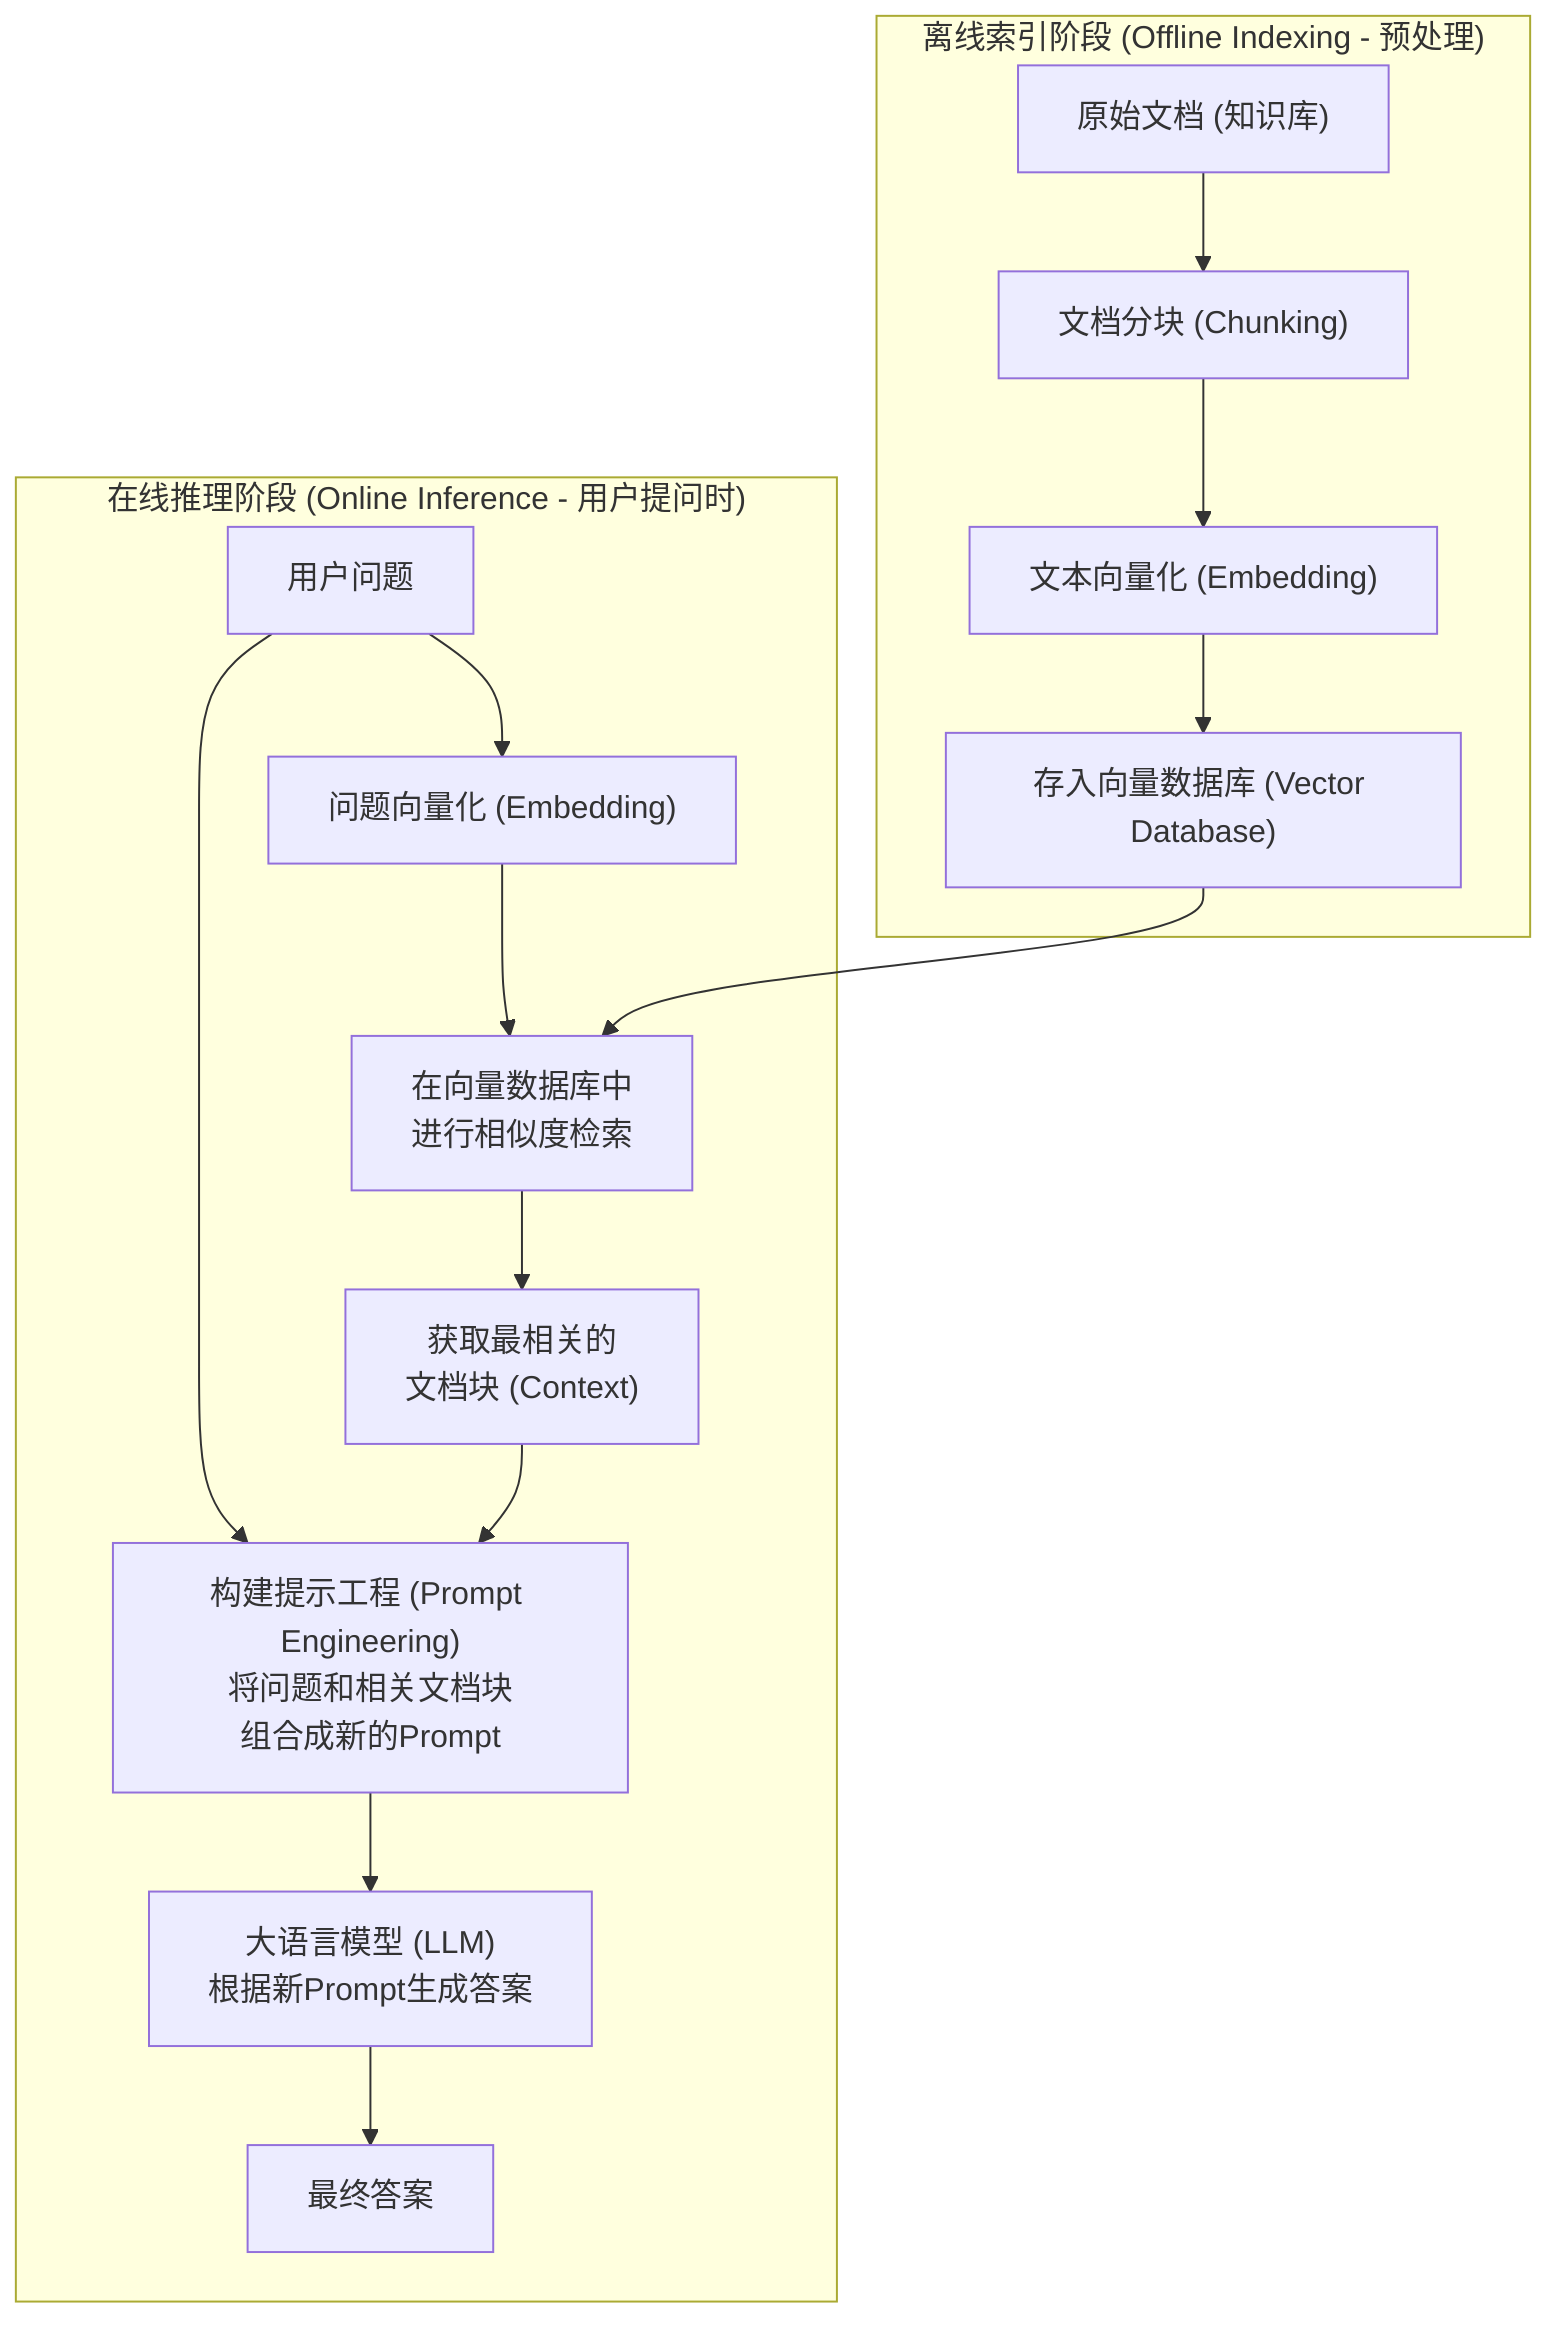 flowchart TD
    subgraph "离线索引阶段 (Offline Indexing - 预处理)"
        A["原始文档 (知识库)"] --> B["文档分块 (Chunking)"];
        B --> C["文本向量化 (Embedding)"];
        C --> D["存入向量数据库 (Vector Database)"];
    end

    subgraph "在线推理阶段 (Online Inference - 用户提问时)"
        E["用户问题"] --> F["问题向量化 (Embedding)"];
        F & D --> G["在向量数据库中<br>进行相似度检索"];
        G --> H["获取最相关的<br>文档块 (Context)"];
        E & H --> I["构建提示工程 (Prompt Engineering)<br>将问题和相关文档块<br>组合成新的Prompt"];
        I --> J["大语言模型 (LLM)<br>根据新Prompt生成答案"];
        J --> K["最终答案"];
    end